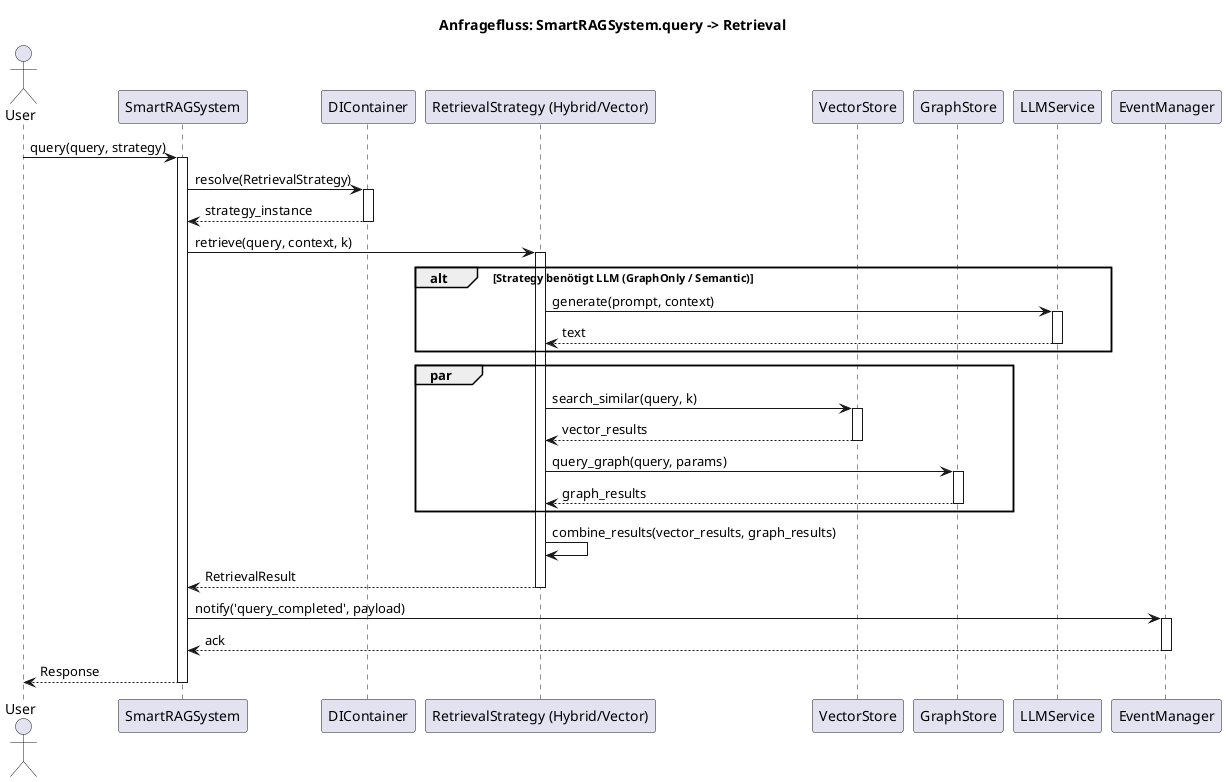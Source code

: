 @startuml
title Anfragefluss: SmartRAGSystem.query -> Retrieval

actor User
participant SmartRAGSystem as System
participant DIContainer as DI
participant "RetrievalStrategy (Hybrid/Vector)" as Strategy
participant VectorStore as Vector
participant GraphStore as Graph
participant LLMService as LLM
participant EventManager as Events

User -> System: query(query, strategy)
activate System
System -> DI: resolve(RetrievalStrategy)
activate DI
DI --> System: strategy_instance
deactivate DI

System -> Strategy: retrieve(query, context, k)
activate Strategy
alt Strategy benötigt LLM (GraphOnly / Semantic)
    Strategy -> LLM: generate(prompt, context)
    activate LLM
    LLM --> Strategy: text
    deactivate LLM
end
par
    Strategy -> Vector: search_similar(query, k)
    activate Vector
    Vector --> Strategy: vector_results
    deactivate Vector

    Strategy -> Graph: query_graph(query, params)
    activate Graph
    Graph --> Strategy: graph_results
    deactivate Graph
end

Strategy -> Strategy: combine_results(vector_results, graph_results)
Strategy --> System: RetrievalResult
deactivate Strategy

System -> Events: notify('query_completed', payload)
activate Events
Events --> System: ack
deactivate Events
System --> User: Response
deactivate System

@enduml

